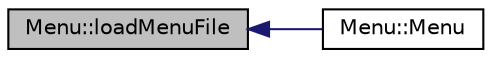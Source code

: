 digraph G
{
  edge [fontname="Helvetica",fontsize="10",labelfontname="Helvetica",labelfontsize="10"];
  node [fontname="Helvetica",fontsize="10",shape=record];
  rankdir="LR";
  Node1 [label="Menu::loadMenuFile",height=0.2,width=0.4,color="black", fillcolor="grey75", style="filled" fontcolor="black"];
  Node1 -> Node2 [dir="back",color="midnightblue",fontsize="10",style="solid",fontname="Helvetica"];
  Node2 [label="Menu::Menu",height=0.2,width=0.4,color="black", fillcolor="white", style="filled",URL="$d8/ddb/classMenu.html#a842612760b4a7b50ecb13d7e1483565f"];
}
